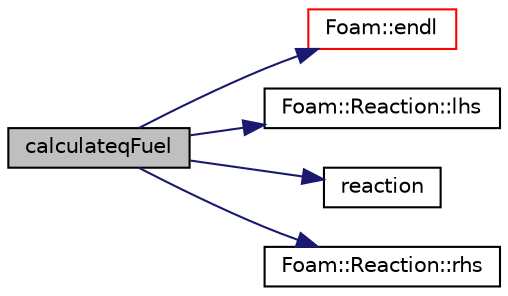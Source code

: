 digraph "calculateqFuel"
{
  bgcolor="transparent";
  edge [fontname="Helvetica",fontsize="10",labelfontname="Helvetica",labelfontsize="10"];
  node [fontname="Helvetica",fontsize="10",shape=record];
  rankdir="LR";
  Node1 [label="calculateqFuel",height=0.2,width=0.4,color="black", fillcolor="grey75", style="filled", fontcolor="black"];
  Node1 -> Node2 [color="midnightblue",fontsize="10",style="solid",fontname="Helvetica"];
  Node2 [label="Foam::endl",height=0.2,width=0.4,color="red",URL="$a10936.html#a2db8fe02a0d3909e9351bb4275b23ce4",tooltip="Add newline and flush stream. "];
  Node1 -> Node3 [color="midnightblue",fontsize="10",style="solid",fontname="Helvetica"];
  Node3 [label="Foam::Reaction::lhs",height=0.2,width=0.4,color="black",URL="$a02153.html#a1abc212f23331e7cd689dcd173a715fc"];
  Node1 -> Node4 [color="midnightblue",fontsize="10",style="solid",fontname="Helvetica"];
  Node4 [label="reaction",height=0.2,width=0.4,color="black",URL="$a04586.html#a31e20dded3aa39de922899a34687efcc"];
  Node1 -> Node5 [color="midnightblue",fontsize="10",style="solid",fontname="Helvetica"];
  Node5 [label="Foam::Reaction::rhs",height=0.2,width=0.4,color="black",URL="$a02153.html#aa63a0b959ae5fa84f216315302b5c4ee"];
}
